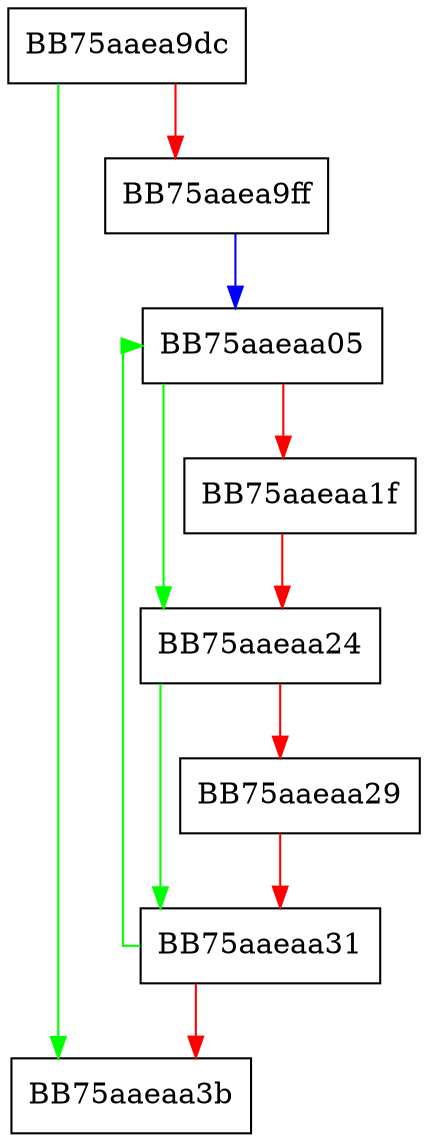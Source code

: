 digraph FreeSamples {
  node [shape="box"];
  graph [splines=ortho];
  BB75aaea9dc -> BB75aaeaa3b [color="green"];
  BB75aaea9dc -> BB75aaea9ff [color="red"];
  BB75aaea9ff -> BB75aaeaa05 [color="blue"];
  BB75aaeaa05 -> BB75aaeaa24 [color="green"];
  BB75aaeaa05 -> BB75aaeaa1f [color="red"];
  BB75aaeaa1f -> BB75aaeaa24 [color="red"];
  BB75aaeaa24 -> BB75aaeaa31 [color="green"];
  BB75aaeaa24 -> BB75aaeaa29 [color="red"];
  BB75aaeaa29 -> BB75aaeaa31 [color="red"];
  BB75aaeaa31 -> BB75aaeaa05 [color="green"];
  BB75aaeaa31 -> BB75aaeaa3b [color="red"];
}